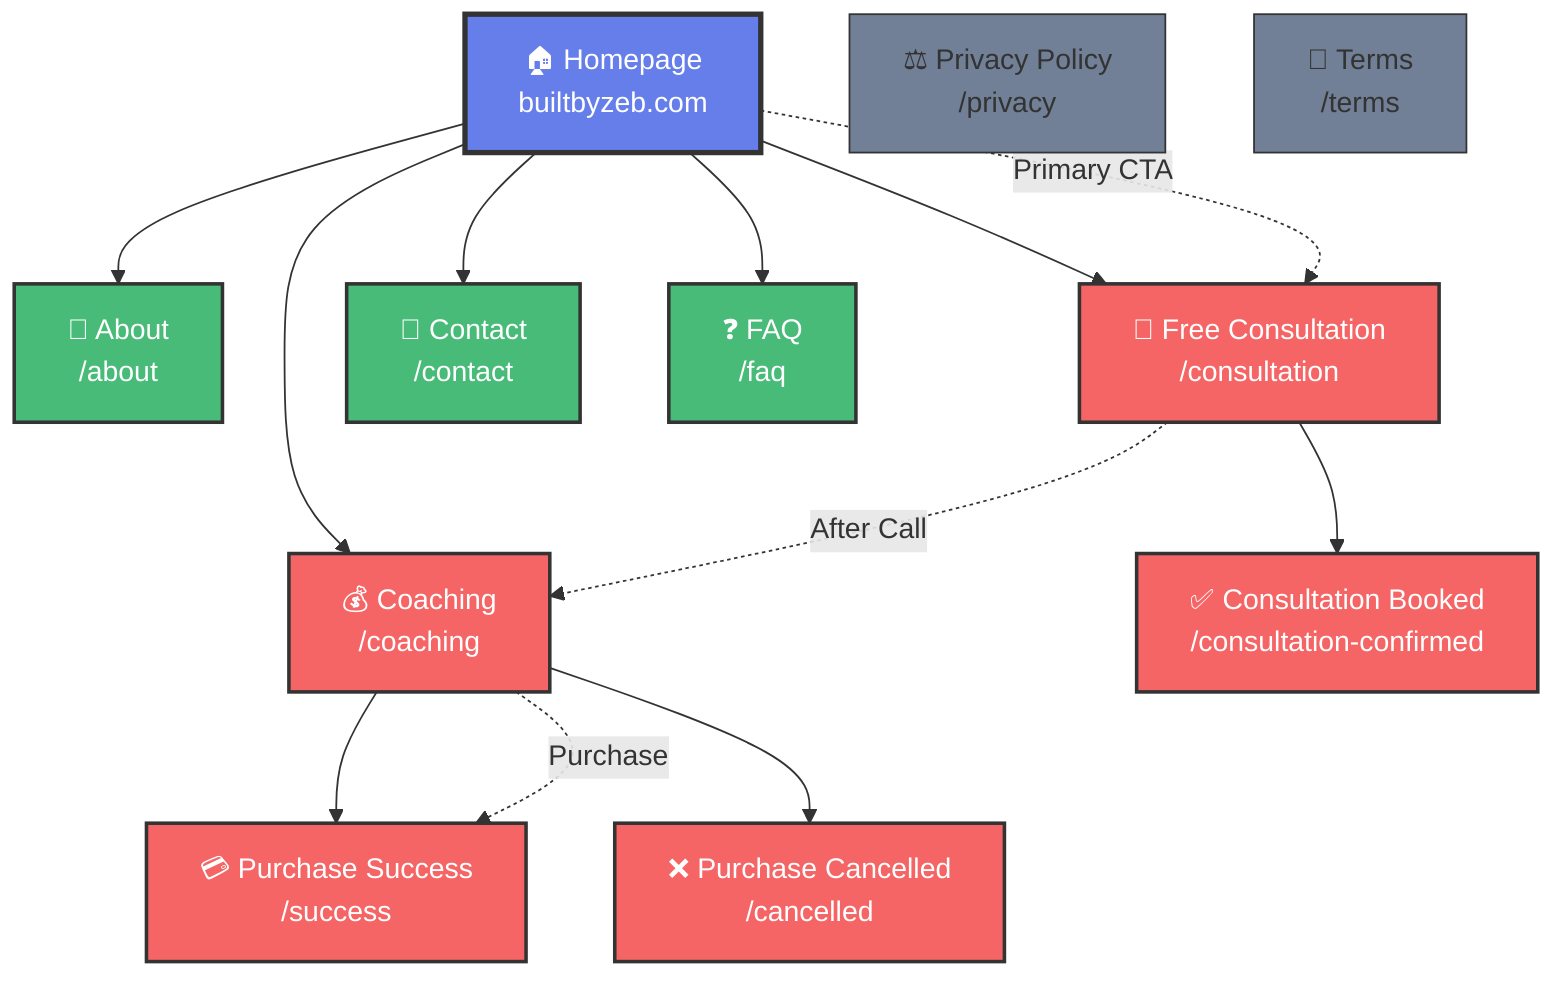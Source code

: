 graph TD
    A[🏠 Homepage<br/>builtbyzeb.com] --> B[👤 About<br/>/about]
    A --> C[💰 Coaching<br/>/coaching]
    A --> D[📅 Free Consultation<br/>/consultation]
    
    %% Post-Action Pages
    D --> E[✅ Consultation Booked<br/>/consultation-confirmed]
    C --> F[💳 Purchase Success<br/>/success]
    C --> G[❌ Purchase Cancelled<br/>/cancelled]
    
    %% Essential Support Pages
    A --> H[📧 Contact<br/>/contact]
    A --> I[❓ FAQ<br/>/faq]
    
    %% Legal (Footer Only)
    J[⚖️ Privacy Policy<br/>/privacy]
    K[📜 Terms<br/>/terms]
    
    %% Conversion Flow
    A -.->|Primary CTA| D
    D -.->|After Call| C
    C -.->|Purchase| F
    
    %% Styling
    classDef primary fill:#667eea,stroke:#333,stroke-width:3px,color:#fff
    classDef funnel fill:#f56565,stroke:#333,stroke-width:2px,color:#fff
    classDef support fill:#48bb78,stroke:#333,stroke-width:2px,color:#fff
    classDef legal fill:#718096,stroke:#333,stroke-width:1px,color:#333
    
    class A primary
    class D,C,E,F,G funnel
    class B,H,I support
    class J,K legal